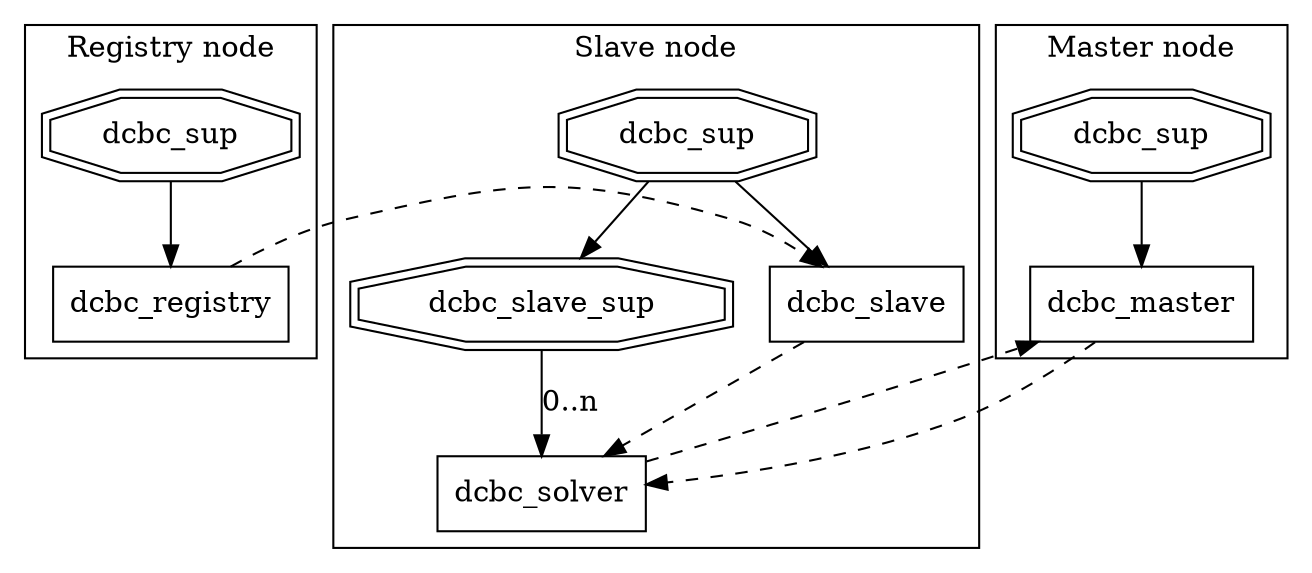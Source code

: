 digraph dcbc {
    graph [ dpi = 600 ];
    
    subgraph cluster_registry {
        label="Registry node";
        node [shape=doubleoctagon];
        dcbc_sup_r [label="dcbc_sup"];

        node [shape=rect];
        dcbc_registry;
        
        dcbc_sup_r -> dcbc_registry;
    }

    subgraph cluster_slave {
        label="Slave node";
        node [shape=doubleoctagon];
        dcbc_sup_s [label="dcbc_sup"];
        dcbc_slave_sup;

        node [shape=rect];
        dcbc_slave;
        dcbc_solver;
        
        dcbc_sup_s -> dcbc_slave;
        dcbc_sup_s -> dcbc_slave_sup;
        dcbc_slave_sup -> dcbc_solver [label="0..n"];
    }

    subgraph cluster_master {
        label="Master node";
        node [shape=doubleoctagon];
        dcbc_sup_m [label="dcbc_sup"];

        node [shape=rect];
        dcbc_master;
        
        dcbc_sup_m -> dcbc_master;
    }
    
    edge [style=dashed, constraint=false];
    dcbc_master -> dcbc_solver;
    dcbc_solver -> dcbc_master;
    dcbc_registry -> dcbc_slave;
    dcbc_slave -> dcbc_solver;    
}
